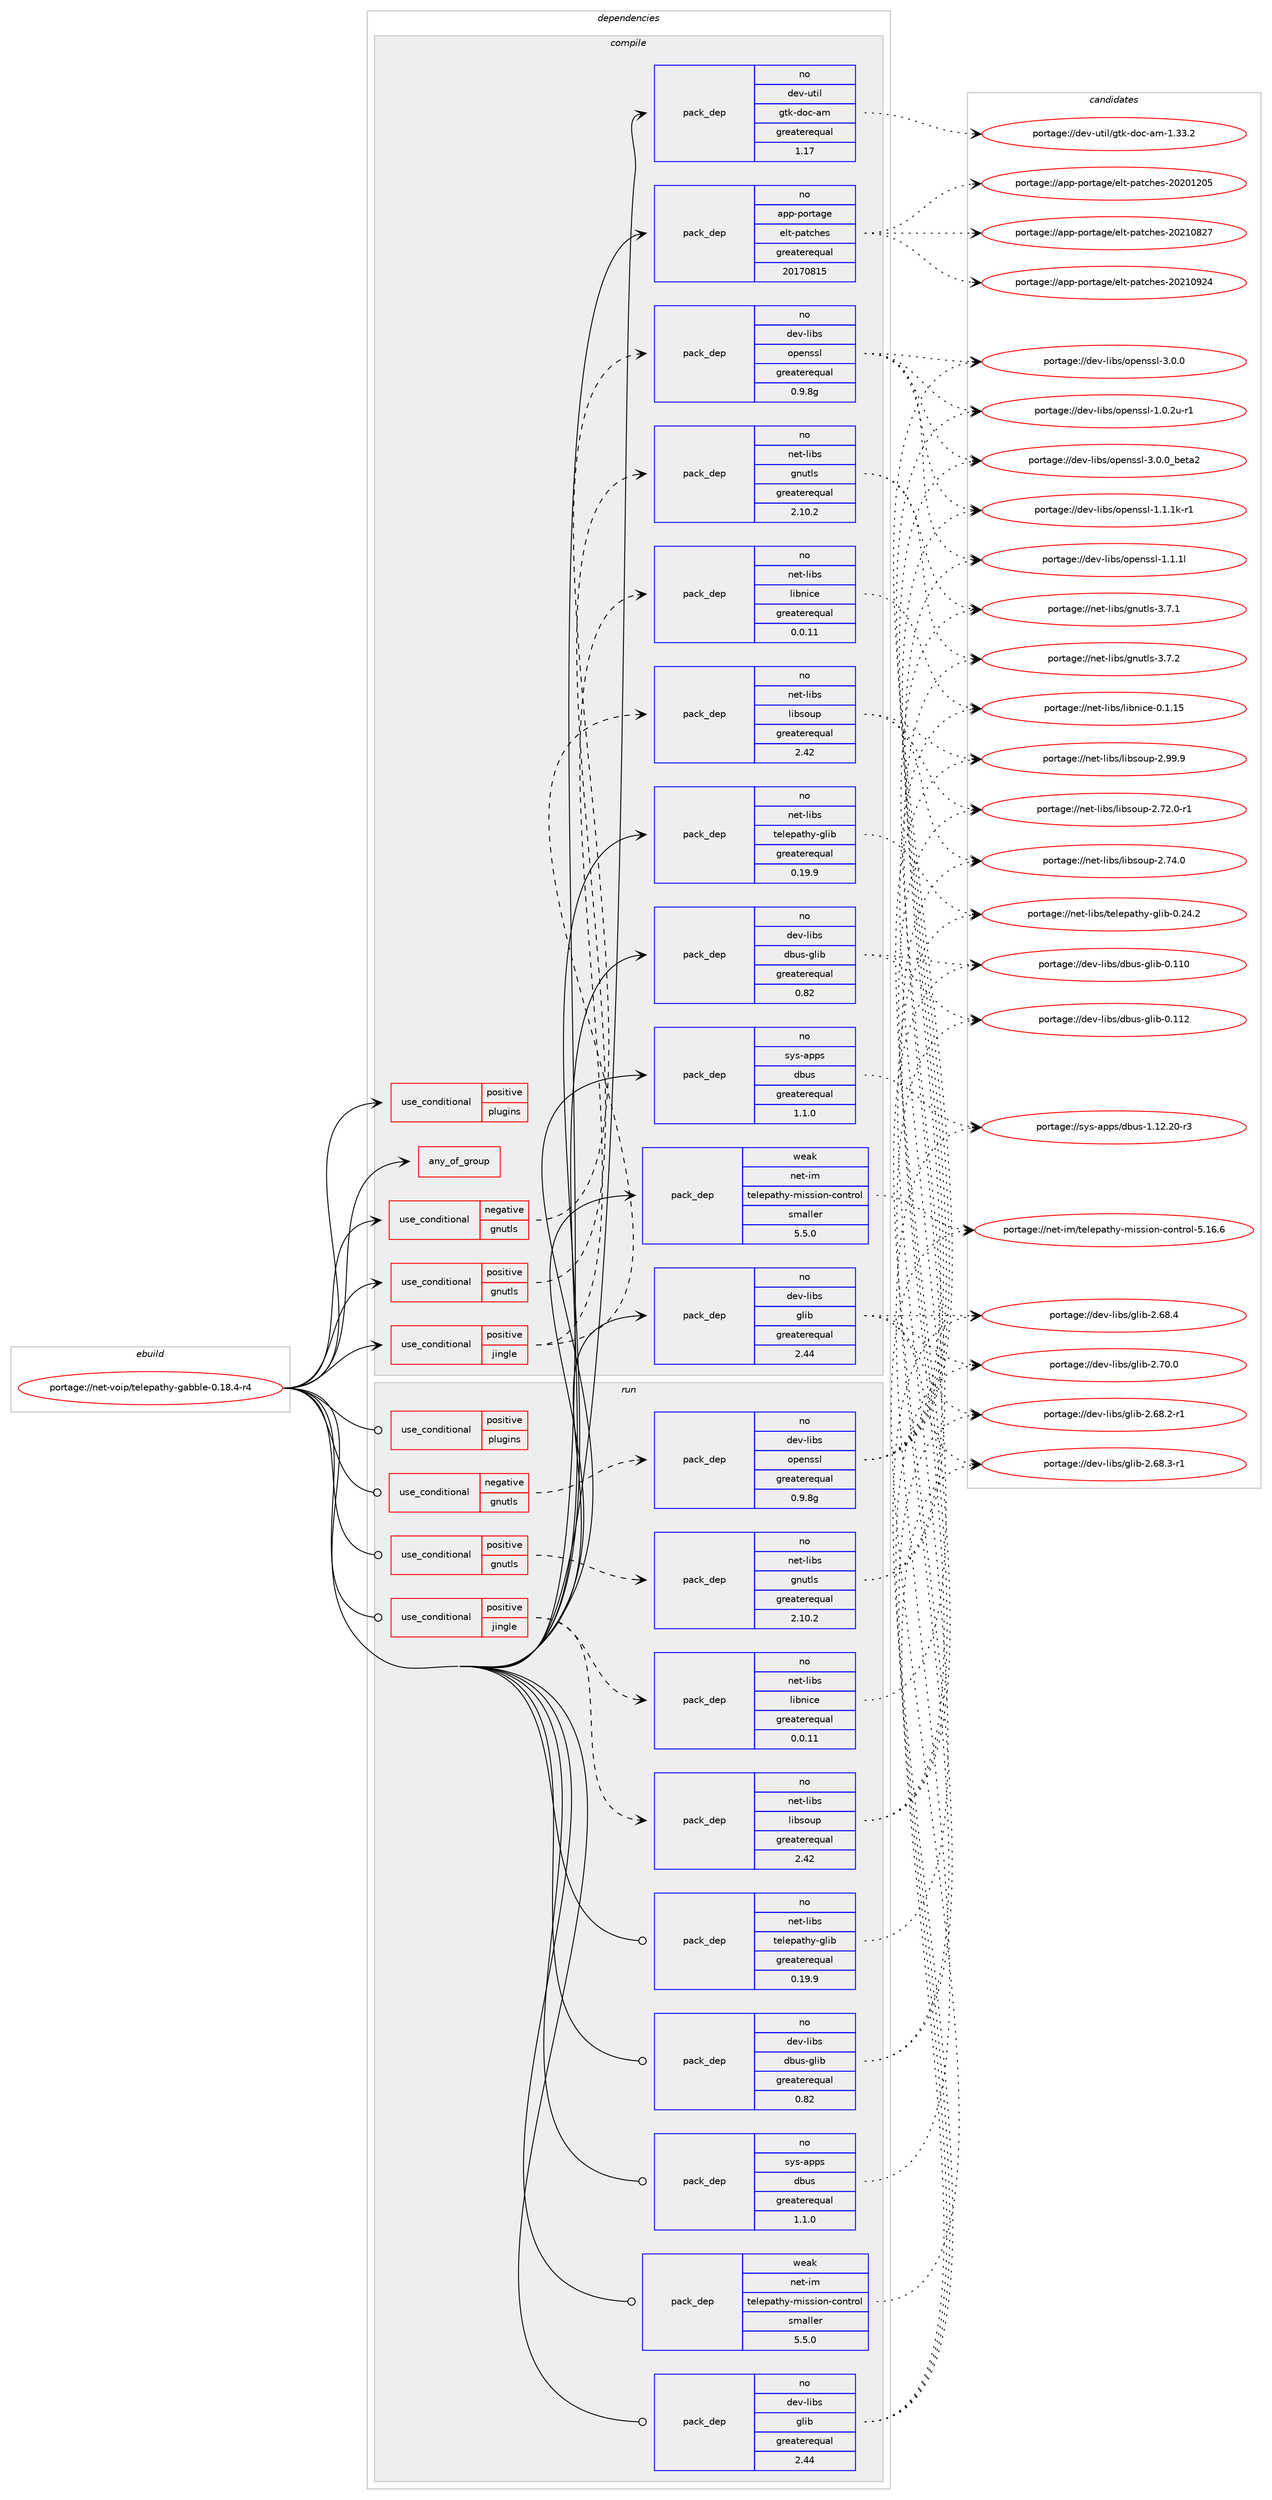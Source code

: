digraph prolog {

# *************
# Graph options
# *************

newrank=true;
concentrate=true;
compound=true;
graph [rankdir=LR,fontname=Helvetica,fontsize=10,ranksep=1.5];#, ranksep=2.5, nodesep=0.2];
edge  [arrowhead=vee];
node  [fontname=Helvetica,fontsize=10];

# **********
# The ebuild
# **********

subgraph cluster_leftcol {
color=gray;
rank=same;
label=<<i>ebuild</i>>;
id [label="portage://net-voip/telepathy-gabble-0.18.4-r4", color=red, width=4, href="../net-voip/telepathy-gabble-0.18.4-r4.svg"];
}

# ****************
# The dependencies
# ****************

subgraph cluster_midcol {
color=gray;
label=<<i>dependencies</i>>;
subgraph cluster_compile {
fillcolor="#eeeeee";
style=filled;
label=<<i>compile</i>>;
subgraph any3 {
dependency233 [label=<<TABLE BORDER="0" CELLBORDER="1" CELLSPACING="0" CELLPADDING="4"><TR><TD CELLPADDING="10">any_of_group</TD></TR></TABLE>>, shape=none, color=red];# *** BEGIN UNKNOWN DEPENDENCY TYPE (TODO) ***
# dependency233 -> package_dependency(portage://net-voip/telepathy-gabble-0.18.4-r4,install,no,dev-lang,python,none,[,,],[slot(3.9)],[])
# *** END UNKNOWN DEPENDENCY TYPE (TODO) ***

# *** BEGIN UNKNOWN DEPENDENCY TYPE (TODO) ***
# dependency233 -> package_dependency(portage://net-voip/telepathy-gabble-0.18.4-r4,install,no,dev-lang,python,none,[,,],[slot(3.8)],[])
# *** END UNKNOWN DEPENDENCY TYPE (TODO) ***

}
id:e -> dependency233:w [weight=20,style="solid",arrowhead="vee"];
subgraph cond123 {
dependency234 [label=<<TABLE BORDER="0" CELLBORDER="1" CELLSPACING="0" CELLPADDING="4"><TR><TD ROWSPAN="3" CELLPADDING="10">use_conditional</TD></TR><TR><TD>negative</TD></TR><TR><TD>gnutls</TD></TR></TABLE>>, shape=none, color=red];
subgraph pack109 {
dependency235 [label=<<TABLE BORDER="0" CELLBORDER="1" CELLSPACING="0" CELLPADDING="4" WIDTH="220"><TR><TD ROWSPAN="6" CELLPADDING="30">pack_dep</TD></TR><TR><TD WIDTH="110">no</TD></TR><TR><TD>dev-libs</TD></TR><TR><TD>openssl</TD></TR><TR><TD>greaterequal</TD></TR><TR><TD>0.9.8g</TD></TR></TABLE>>, shape=none, color=blue];
}
dependency234:e -> dependency235:w [weight=20,style="dashed",arrowhead="vee"];
}
id:e -> dependency234:w [weight=20,style="solid",arrowhead="vee"];
subgraph cond124 {
dependency236 [label=<<TABLE BORDER="0" CELLBORDER="1" CELLSPACING="0" CELLPADDING="4"><TR><TD ROWSPAN="3" CELLPADDING="10">use_conditional</TD></TR><TR><TD>positive</TD></TR><TR><TD>gnutls</TD></TR></TABLE>>, shape=none, color=red];
subgraph pack110 {
dependency237 [label=<<TABLE BORDER="0" CELLBORDER="1" CELLSPACING="0" CELLPADDING="4" WIDTH="220"><TR><TD ROWSPAN="6" CELLPADDING="30">pack_dep</TD></TR><TR><TD WIDTH="110">no</TD></TR><TR><TD>net-libs</TD></TR><TR><TD>gnutls</TD></TR><TR><TD>greaterequal</TD></TR><TR><TD>2.10.2</TD></TR></TABLE>>, shape=none, color=blue];
}
dependency236:e -> dependency237:w [weight=20,style="dashed",arrowhead="vee"];
}
id:e -> dependency236:w [weight=20,style="solid",arrowhead="vee"];
subgraph cond125 {
dependency238 [label=<<TABLE BORDER="0" CELLBORDER="1" CELLSPACING="0" CELLPADDING="4"><TR><TD ROWSPAN="3" CELLPADDING="10">use_conditional</TD></TR><TR><TD>positive</TD></TR><TR><TD>jingle</TD></TR></TABLE>>, shape=none, color=red];
subgraph pack111 {
dependency239 [label=<<TABLE BORDER="0" CELLBORDER="1" CELLSPACING="0" CELLPADDING="4" WIDTH="220"><TR><TD ROWSPAN="6" CELLPADDING="30">pack_dep</TD></TR><TR><TD WIDTH="110">no</TD></TR><TR><TD>net-libs</TD></TR><TR><TD>libsoup</TD></TR><TR><TD>greaterequal</TD></TR><TR><TD>2.42</TD></TR></TABLE>>, shape=none, color=blue];
}
dependency238:e -> dependency239:w [weight=20,style="dashed",arrowhead="vee"];
subgraph pack112 {
dependency240 [label=<<TABLE BORDER="0" CELLBORDER="1" CELLSPACING="0" CELLPADDING="4" WIDTH="220"><TR><TD ROWSPAN="6" CELLPADDING="30">pack_dep</TD></TR><TR><TD WIDTH="110">no</TD></TR><TR><TD>net-libs</TD></TR><TR><TD>libnice</TD></TR><TR><TD>greaterequal</TD></TR><TR><TD>0.0.11</TD></TR></TABLE>>, shape=none, color=blue];
}
dependency238:e -> dependency240:w [weight=20,style="dashed",arrowhead="vee"];
}
id:e -> dependency238:w [weight=20,style="solid",arrowhead="vee"];
subgraph cond126 {
dependency241 [label=<<TABLE BORDER="0" CELLBORDER="1" CELLSPACING="0" CELLPADDING="4"><TR><TD ROWSPAN="3" CELLPADDING="10">use_conditional</TD></TR><TR><TD>positive</TD></TR><TR><TD>plugins</TD></TR></TABLE>>, shape=none, color=red];
# *** BEGIN UNKNOWN DEPENDENCY TYPE (TODO) ***
# dependency241 -> package_dependency(portage://net-voip/telepathy-gabble-0.18.4-r4,install,no,x11-libs,gtksourceview,none,[,,],[slot(3.0)],[use(enable(introspection),none)])
# *** END UNKNOWN DEPENDENCY TYPE (TODO) ***

}
id:e -> dependency241:w [weight=20,style="solid",arrowhead="vee"];
# *** BEGIN UNKNOWN DEPENDENCY TYPE (TODO) ***
# id -> package_dependency(portage://net-voip/telepathy-gabble-0.18.4-r4,install,no,app-arch,xz-utils,none,[,,],[],[])
# *** END UNKNOWN DEPENDENCY TYPE (TODO) ***

subgraph pack113 {
dependency242 [label=<<TABLE BORDER="0" CELLBORDER="1" CELLSPACING="0" CELLPADDING="4" WIDTH="220"><TR><TD ROWSPAN="6" CELLPADDING="30">pack_dep</TD></TR><TR><TD WIDTH="110">no</TD></TR><TR><TD>app-portage</TD></TR><TR><TD>elt-patches</TD></TR><TR><TD>greaterequal</TD></TR><TR><TD>20170815</TD></TR></TABLE>>, shape=none, color=blue];
}
id:e -> dependency242:w [weight=20,style="solid",arrowhead="vee"];
# *** BEGIN UNKNOWN DEPENDENCY TYPE (TODO) ***
# id -> package_dependency(portage://net-voip/telepathy-gabble-0.18.4-r4,install,no,dev-db,sqlite,none,[,,],[slot(3)],[])
# *** END UNKNOWN DEPENDENCY TYPE (TODO) ***

subgraph pack114 {
dependency243 [label=<<TABLE BORDER="0" CELLBORDER="1" CELLSPACING="0" CELLPADDING="4" WIDTH="220"><TR><TD ROWSPAN="6" CELLPADDING="30">pack_dep</TD></TR><TR><TD WIDTH="110">no</TD></TR><TR><TD>dev-libs</TD></TR><TR><TD>dbus-glib</TD></TR><TR><TD>greaterequal</TD></TR><TR><TD>0.82</TD></TR></TABLE>>, shape=none, color=blue];
}
id:e -> dependency243:w [weight=20,style="solid",arrowhead="vee"];
subgraph pack115 {
dependency244 [label=<<TABLE BORDER="0" CELLBORDER="1" CELLSPACING="0" CELLPADDING="4" WIDTH="220"><TR><TD ROWSPAN="6" CELLPADDING="30">pack_dep</TD></TR><TR><TD WIDTH="110">no</TD></TR><TR><TD>dev-libs</TD></TR><TR><TD>glib</TD></TR><TR><TD>greaterequal</TD></TR><TR><TD>2.44</TD></TR></TABLE>>, shape=none, color=blue];
}
id:e -> dependency244:w [weight=20,style="solid",arrowhead="vee"];
# *** BEGIN UNKNOWN DEPENDENCY TYPE (TODO) ***
# id -> package_dependency(portage://net-voip/telepathy-gabble-0.18.4-r4,install,no,dev-libs,libxml2,none,[,,],[],[])
# *** END UNKNOWN DEPENDENCY TYPE (TODO) ***

# *** BEGIN UNKNOWN DEPENDENCY TYPE (TODO) ***
# id -> package_dependency(portage://net-voip/telepathy-gabble-0.18.4-r4,install,no,dev-libs,libxslt,none,[,,],[],[])
# *** END UNKNOWN DEPENDENCY TYPE (TODO) ***

# *** BEGIN UNKNOWN DEPENDENCY TYPE (TODO) ***
# id -> package_dependency(portage://net-voip/telepathy-gabble-0.18.4-r4,install,no,dev-util,desktop-file-utils,none,[,,],[],[])
# *** END UNKNOWN DEPENDENCY TYPE (TODO) ***

# *** BEGIN UNKNOWN DEPENDENCY TYPE (TODO) ***
# id -> package_dependency(portage://net-voip/telepathy-gabble-0.18.4-r4,install,no,dev-util,glib-utils,none,[,,],[],[])
# *** END UNKNOWN DEPENDENCY TYPE (TODO) ***

subgraph pack116 {
dependency245 [label=<<TABLE BORDER="0" CELLBORDER="1" CELLSPACING="0" CELLPADDING="4" WIDTH="220"><TR><TD ROWSPAN="6" CELLPADDING="30">pack_dep</TD></TR><TR><TD WIDTH="110">no</TD></TR><TR><TD>dev-util</TD></TR><TR><TD>gtk-doc-am</TD></TR><TR><TD>greaterequal</TD></TR><TR><TD>1.17</TD></TR></TABLE>>, shape=none, color=blue];
}
id:e -> dependency245:w [weight=20,style="solid",arrowhead="vee"];
subgraph pack117 {
dependency246 [label=<<TABLE BORDER="0" CELLBORDER="1" CELLSPACING="0" CELLPADDING="4" WIDTH="220"><TR><TD ROWSPAN="6" CELLPADDING="30">pack_dep</TD></TR><TR><TD WIDTH="110">no</TD></TR><TR><TD>net-libs</TD></TR><TR><TD>telepathy-glib</TD></TR><TR><TD>greaterequal</TD></TR><TR><TD>0.19.9</TD></TR></TABLE>>, shape=none, color=blue];
}
id:e -> dependency246:w [weight=20,style="solid",arrowhead="vee"];
subgraph pack118 {
dependency247 [label=<<TABLE BORDER="0" CELLBORDER="1" CELLSPACING="0" CELLPADDING="4" WIDTH="220"><TR><TD ROWSPAN="6" CELLPADDING="30">pack_dep</TD></TR><TR><TD WIDTH="110">no</TD></TR><TR><TD>sys-apps</TD></TR><TR><TD>dbus</TD></TR><TR><TD>greaterequal</TD></TR><TR><TD>1.1.0</TD></TR></TABLE>>, shape=none, color=blue];
}
id:e -> dependency247:w [weight=20,style="solid",arrowhead="vee"];
# *** BEGIN UNKNOWN DEPENDENCY TYPE (TODO) ***
# id -> package_dependency(portage://net-voip/telepathy-gabble-0.18.4-r4,install,no,virtual,pkgconfig,none,[,,],[],[])
# *** END UNKNOWN DEPENDENCY TYPE (TODO) ***

# *** BEGIN UNKNOWN DEPENDENCY TYPE (TODO) ***
# id -> package_dependency(portage://net-voip/telepathy-gabble-0.18.4-r4,install,no,x11-misc,shared-mime-info,none,[,,],[],[])
# *** END UNKNOWN DEPENDENCY TYPE (TODO) ***

subgraph pack119 {
dependency248 [label=<<TABLE BORDER="0" CELLBORDER="1" CELLSPACING="0" CELLPADDING="4" WIDTH="220"><TR><TD ROWSPAN="6" CELLPADDING="30">pack_dep</TD></TR><TR><TD WIDTH="110">weak</TD></TR><TR><TD>net-im</TD></TR><TR><TD>telepathy-mission-control</TD></TR><TR><TD>smaller</TD></TR><TR><TD>5.5.0</TD></TR></TABLE>>, shape=none, color=blue];
}
id:e -> dependency248:w [weight=20,style="solid",arrowhead="vee"];
}
subgraph cluster_compileandrun {
fillcolor="#eeeeee";
style=filled;
label=<<i>compile and run</i>>;
}
subgraph cluster_run {
fillcolor="#eeeeee";
style=filled;
label=<<i>run</i>>;
subgraph cond127 {
dependency249 [label=<<TABLE BORDER="0" CELLBORDER="1" CELLSPACING="0" CELLPADDING="4"><TR><TD ROWSPAN="3" CELLPADDING="10">use_conditional</TD></TR><TR><TD>negative</TD></TR><TR><TD>gnutls</TD></TR></TABLE>>, shape=none, color=red];
subgraph pack120 {
dependency250 [label=<<TABLE BORDER="0" CELLBORDER="1" CELLSPACING="0" CELLPADDING="4" WIDTH="220"><TR><TD ROWSPAN="6" CELLPADDING="30">pack_dep</TD></TR><TR><TD WIDTH="110">no</TD></TR><TR><TD>dev-libs</TD></TR><TR><TD>openssl</TD></TR><TR><TD>greaterequal</TD></TR><TR><TD>0.9.8g</TD></TR></TABLE>>, shape=none, color=blue];
}
dependency249:e -> dependency250:w [weight=20,style="dashed",arrowhead="vee"];
}
id:e -> dependency249:w [weight=20,style="solid",arrowhead="odot"];
subgraph cond128 {
dependency251 [label=<<TABLE BORDER="0" CELLBORDER="1" CELLSPACING="0" CELLPADDING="4"><TR><TD ROWSPAN="3" CELLPADDING="10">use_conditional</TD></TR><TR><TD>positive</TD></TR><TR><TD>gnutls</TD></TR></TABLE>>, shape=none, color=red];
subgraph pack121 {
dependency252 [label=<<TABLE BORDER="0" CELLBORDER="1" CELLSPACING="0" CELLPADDING="4" WIDTH="220"><TR><TD ROWSPAN="6" CELLPADDING="30">pack_dep</TD></TR><TR><TD WIDTH="110">no</TD></TR><TR><TD>net-libs</TD></TR><TR><TD>gnutls</TD></TR><TR><TD>greaterequal</TD></TR><TR><TD>2.10.2</TD></TR></TABLE>>, shape=none, color=blue];
}
dependency251:e -> dependency252:w [weight=20,style="dashed",arrowhead="vee"];
}
id:e -> dependency251:w [weight=20,style="solid",arrowhead="odot"];
subgraph cond129 {
dependency253 [label=<<TABLE BORDER="0" CELLBORDER="1" CELLSPACING="0" CELLPADDING="4"><TR><TD ROWSPAN="3" CELLPADDING="10">use_conditional</TD></TR><TR><TD>positive</TD></TR><TR><TD>jingle</TD></TR></TABLE>>, shape=none, color=red];
subgraph pack122 {
dependency254 [label=<<TABLE BORDER="0" CELLBORDER="1" CELLSPACING="0" CELLPADDING="4" WIDTH="220"><TR><TD ROWSPAN="6" CELLPADDING="30">pack_dep</TD></TR><TR><TD WIDTH="110">no</TD></TR><TR><TD>net-libs</TD></TR><TR><TD>libsoup</TD></TR><TR><TD>greaterequal</TD></TR><TR><TD>2.42</TD></TR></TABLE>>, shape=none, color=blue];
}
dependency253:e -> dependency254:w [weight=20,style="dashed",arrowhead="vee"];
subgraph pack123 {
dependency255 [label=<<TABLE BORDER="0" CELLBORDER="1" CELLSPACING="0" CELLPADDING="4" WIDTH="220"><TR><TD ROWSPAN="6" CELLPADDING="30">pack_dep</TD></TR><TR><TD WIDTH="110">no</TD></TR><TR><TD>net-libs</TD></TR><TR><TD>libnice</TD></TR><TR><TD>greaterequal</TD></TR><TR><TD>0.0.11</TD></TR></TABLE>>, shape=none, color=blue];
}
dependency253:e -> dependency255:w [weight=20,style="dashed",arrowhead="vee"];
}
id:e -> dependency253:w [weight=20,style="solid",arrowhead="odot"];
subgraph cond130 {
dependency256 [label=<<TABLE BORDER="0" CELLBORDER="1" CELLSPACING="0" CELLPADDING="4"><TR><TD ROWSPAN="3" CELLPADDING="10">use_conditional</TD></TR><TR><TD>positive</TD></TR><TR><TD>plugins</TD></TR></TABLE>>, shape=none, color=red];
# *** BEGIN UNKNOWN DEPENDENCY TYPE (TODO) ***
# dependency256 -> package_dependency(portage://net-voip/telepathy-gabble-0.18.4-r4,run,no,x11-libs,gtksourceview,none,[,,],[slot(3.0)],[use(enable(introspection),none)])
# *** END UNKNOWN DEPENDENCY TYPE (TODO) ***

}
id:e -> dependency256:w [weight=20,style="solid",arrowhead="odot"];
# *** BEGIN UNKNOWN DEPENDENCY TYPE (TODO) ***
# id -> package_dependency(portage://net-voip/telepathy-gabble-0.18.4-r4,run,no,dev-db,sqlite,none,[,,],[slot(3)],[])
# *** END UNKNOWN DEPENDENCY TYPE (TODO) ***

subgraph pack124 {
dependency257 [label=<<TABLE BORDER="0" CELLBORDER="1" CELLSPACING="0" CELLPADDING="4" WIDTH="220"><TR><TD ROWSPAN="6" CELLPADDING="30">pack_dep</TD></TR><TR><TD WIDTH="110">no</TD></TR><TR><TD>dev-libs</TD></TR><TR><TD>dbus-glib</TD></TR><TR><TD>greaterequal</TD></TR><TR><TD>0.82</TD></TR></TABLE>>, shape=none, color=blue];
}
id:e -> dependency257:w [weight=20,style="solid",arrowhead="odot"];
subgraph pack125 {
dependency258 [label=<<TABLE BORDER="0" CELLBORDER="1" CELLSPACING="0" CELLPADDING="4" WIDTH="220"><TR><TD ROWSPAN="6" CELLPADDING="30">pack_dep</TD></TR><TR><TD WIDTH="110">no</TD></TR><TR><TD>dev-libs</TD></TR><TR><TD>glib</TD></TR><TR><TD>greaterequal</TD></TR><TR><TD>2.44</TD></TR></TABLE>>, shape=none, color=blue];
}
id:e -> dependency258:w [weight=20,style="solid",arrowhead="odot"];
# *** BEGIN UNKNOWN DEPENDENCY TYPE (TODO) ***
# id -> package_dependency(portage://net-voip/telepathy-gabble-0.18.4-r4,run,no,dev-libs,libxml2,none,[,,],[],[])
# *** END UNKNOWN DEPENDENCY TYPE (TODO) ***

subgraph pack126 {
dependency259 [label=<<TABLE BORDER="0" CELLBORDER="1" CELLSPACING="0" CELLPADDING="4" WIDTH="220"><TR><TD ROWSPAN="6" CELLPADDING="30">pack_dep</TD></TR><TR><TD WIDTH="110">no</TD></TR><TR><TD>net-libs</TD></TR><TR><TD>telepathy-glib</TD></TR><TR><TD>greaterequal</TD></TR><TR><TD>0.19.9</TD></TR></TABLE>>, shape=none, color=blue];
}
id:e -> dependency259:w [weight=20,style="solid",arrowhead="odot"];
subgraph pack127 {
dependency260 [label=<<TABLE BORDER="0" CELLBORDER="1" CELLSPACING="0" CELLPADDING="4" WIDTH="220"><TR><TD ROWSPAN="6" CELLPADDING="30">pack_dep</TD></TR><TR><TD WIDTH="110">no</TD></TR><TR><TD>sys-apps</TD></TR><TR><TD>dbus</TD></TR><TR><TD>greaterequal</TD></TR><TR><TD>1.1.0</TD></TR></TABLE>>, shape=none, color=blue];
}
id:e -> dependency260:w [weight=20,style="solid",arrowhead="odot"];
subgraph pack128 {
dependency261 [label=<<TABLE BORDER="0" CELLBORDER="1" CELLSPACING="0" CELLPADDING="4" WIDTH="220"><TR><TD ROWSPAN="6" CELLPADDING="30">pack_dep</TD></TR><TR><TD WIDTH="110">weak</TD></TR><TR><TD>net-im</TD></TR><TR><TD>telepathy-mission-control</TD></TR><TR><TD>smaller</TD></TR><TR><TD>5.5.0</TD></TR></TABLE>>, shape=none, color=blue];
}
id:e -> dependency261:w [weight=20,style="solid",arrowhead="odot"];
}
}

# **************
# The candidates
# **************

subgraph cluster_choices {
rank=same;
color=gray;
label=<<i>candidates</i>>;

subgraph choice109 {
color=black;
nodesep=1;
choice1001011184510810598115471111121011101151151084549464846501174511449 [label="portage://dev-libs/openssl-1.0.2u-r1", color=red, width=4,href="../dev-libs/openssl-1.0.2u-r1.svg"];
choice1001011184510810598115471111121011101151151084549464946491074511449 [label="portage://dev-libs/openssl-1.1.1k-r1", color=red, width=4,href="../dev-libs/openssl-1.1.1k-r1.svg"];
choice100101118451081059811547111112101110115115108454946494649108 [label="portage://dev-libs/openssl-1.1.1l", color=red, width=4,href="../dev-libs/openssl-1.1.1l.svg"];
choice100101118451081059811547111112101110115115108455146484648 [label="portage://dev-libs/openssl-3.0.0", color=red, width=4,href="../dev-libs/openssl-3.0.0.svg"];
choice10010111845108105981154711111210111011511510845514648464895981011169750 [label="portage://dev-libs/openssl-3.0.0_beta2", color=red, width=4,href="../dev-libs/openssl-3.0.0_beta2.svg"];
dependency235:e -> choice1001011184510810598115471111121011101151151084549464846501174511449:w [style=dotted,weight="100"];
dependency235:e -> choice1001011184510810598115471111121011101151151084549464946491074511449:w [style=dotted,weight="100"];
dependency235:e -> choice100101118451081059811547111112101110115115108454946494649108:w [style=dotted,weight="100"];
dependency235:e -> choice100101118451081059811547111112101110115115108455146484648:w [style=dotted,weight="100"];
dependency235:e -> choice10010111845108105981154711111210111011511510845514648464895981011169750:w [style=dotted,weight="100"];
}
subgraph choice110 {
color=black;
nodesep=1;
choice110101116451081059811547103110117116108115455146554649 [label="portage://net-libs/gnutls-3.7.1", color=red, width=4,href="../net-libs/gnutls-3.7.1.svg"];
choice110101116451081059811547103110117116108115455146554650 [label="portage://net-libs/gnutls-3.7.2", color=red, width=4,href="../net-libs/gnutls-3.7.2.svg"];
dependency237:e -> choice110101116451081059811547103110117116108115455146554649:w [style=dotted,weight="100"];
dependency237:e -> choice110101116451081059811547103110117116108115455146554650:w [style=dotted,weight="100"];
}
subgraph choice111 {
color=black;
nodesep=1;
choice11010111645108105981154710810598115111117112455046555046484511449 [label="portage://net-libs/libsoup-2.72.0-r1", color=red, width=4,href="../net-libs/libsoup-2.72.0-r1.svg"];
choice1101011164510810598115471081059811511111711245504655524648 [label="portage://net-libs/libsoup-2.74.0", color=red, width=4,href="../net-libs/libsoup-2.74.0.svg"];
choice1101011164510810598115471081059811511111711245504657574657 [label="portage://net-libs/libsoup-2.99.9", color=red, width=4,href="../net-libs/libsoup-2.99.9.svg"];
dependency239:e -> choice11010111645108105981154710810598115111117112455046555046484511449:w [style=dotted,weight="100"];
dependency239:e -> choice1101011164510810598115471081059811511111711245504655524648:w [style=dotted,weight="100"];
dependency239:e -> choice1101011164510810598115471081059811511111711245504657574657:w [style=dotted,weight="100"];
}
subgraph choice112 {
color=black;
nodesep=1;
choice110101116451081059811547108105981101059910145484649464953 [label="portage://net-libs/libnice-0.1.15", color=red, width=4,href="../net-libs/libnice-0.1.15.svg"];
dependency240:e -> choice110101116451081059811547108105981101059910145484649464953:w [style=dotted,weight="100"];
}
subgraph choice113 {
color=black;
nodesep=1;
choice97112112451121111141169710310147101108116451129711699104101115455048504849504853 [label="portage://app-portage/elt-patches-20201205", color=red, width=4,href="../app-portage/elt-patches-20201205.svg"];
choice97112112451121111141169710310147101108116451129711699104101115455048504948565055 [label="portage://app-portage/elt-patches-20210827", color=red, width=4,href="../app-portage/elt-patches-20210827.svg"];
choice97112112451121111141169710310147101108116451129711699104101115455048504948575052 [label="portage://app-portage/elt-patches-20210924", color=red, width=4,href="../app-portage/elt-patches-20210924.svg"];
dependency242:e -> choice97112112451121111141169710310147101108116451129711699104101115455048504849504853:w [style=dotted,weight="100"];
dependency242:e -> choice97112112451121111141169710310147101108116451129711699104101115455048504948565055:w [style=dotted,weight="100"];
dependency242:e -> choice97112112451121111141169710310147101108116451129711699104101115455048504948575052:w [style=dotted,weight="100"];
}
subgraph choice114 {
color=black;
nodesep=1;
choice100101118451081059811547100981171154510310810598454846494948 [label="portage://dev-libs/dbus-glib-0.110", color=red, width=4,href="../dev-libs/dbus-glib-0.110.svg"];
choice100101118451081059811547100981171154510310810598454846494950 [label="portage://dev-libs/dbus-glib-0.112", color=red, width=4,href="../dev-libs/dbus-glib-0.112.svg"];
dependency243:e -> choice100101118451081059811547100981171154510310810598454846494948:w [style=dotted,weight="100"];
dependency243:e -> choice100101118451081059811547100981171154510310810598454846494950:w [style=dotted,weight="100"];
}
subgraph choice115 {
color=black;
nodesep=1;
choice10010111845108105981154710310810598455046545646504511449 [label="portage://dev-libs/glib-2.68.2-r1", color=red, width=4,href="../dev-libs/glib-2.68.2-r1.svg"];
choice10010111845108105981154710310810598455046545646514511449 [label="portage://dev-libs/glib-2.68.3-r1", color=red, width=4,href="../dev-libs/glib-2.68.3-r1.svg"];
choice1001011184510810598115471031081059845504654564652 [label="portage://dev-libs/glib-2.68.4", color=red, width=4,href="../dev-libs/glib-2.68.4.svg"];
choice1001011184510810598115471031081059845504655484648 [label="portage://dev-libs/glib-2.70.0", color=red, width=4,href="../dev-libs/glib-2.70.0.svg"];
dependency244:e -> choice10010111845108105981154710310810598455046545646504511449:w [style=dotted,weight="100"];
dependency244:e -> choice10010111845108105981154710310810598455046545646514511449:w [style=dotted,weight="100"];
dependency244:e -> choice1001011184510810598115471031081059845504654564652:w [style=dotted,weight="100"];
dependency244:e -> choice1001011184510810598115471031081059845504655484648:w [style=dotted,weight="100"];
}
subgraph choice116 {
color=black;
nodesep=1;
choice10010111845117116105108471031161074510011199459710945494651514650 [label="portage://dev-util/gtk-doc-am-1.33.2", color=red, width=4,href="../dev-util/gtk-doc-am-1.33.2.svg"];
dependency245:e -> choice10010111845117116105108471031161074510011199459710945494651514650:w [style=dotted,weight="100"];
}
subgraph choice117 {
color=black;
nodesep=1;
choice11010111645108105981154711610110810111297116104121451031081059845484650524650 [label="portage://net-libs/telepathy-glib-0.24.2", color=red, width=4,href="../net-libs/telepathy-glib-0.24.2.svg"];
dependency246:e -> choice11010111645108105981154711610110810111297116104121451031081059845484650524650:w [style=dotted,weight="100"];
}
subgraph choice118 {
color=black;
nodesep=1;
choice1151211154597112112115471009811711545494649504650484511451 [label="portage://sys-apps/dbus-1.12.20-r3", color=red, width=4,href="../sys-apps/dbus-1.12.20-r3.svg"];
dependency247:e -> choice1151211154597112112115471009811711545494649504650484511451:w [style=dotted,weight="100"];
}
subgraph choice119 {
color=black;
nodesep=1;
choice11010111645105109471161011081011129711610412145109105115115105111110459911111011611411110845534649544654 [label="portage://net-im/telepathy-mission-control-5.16.6", color=red, width=4,href="../net-im/telepathy-mission-control-5.16.6.svg"];
dependency248:e -> choice11010111645105109471161011081011129711610412145109105115115105111110459911111011611411110845534649544654:w [style=dotted,weight="100"];
}
subgraph choice120 {
color=black;
nodesep=1;
choice1001011184510810598115471111121011101151151084549464846501174511449 [label="portage://dev-libs/openssl-1.0.2u-r1", color=red, width=4,href="../dev-libs/openssl-1.0.2u-r1.svg"];
choice1001011184510810598115471111121011101151151084549464946491074511449 [label="portage://dev-libs/openssl-1.1.1k-r1", color=red, width=4,href="../dev-libs/openssl-1.1.1k-r1.svg"];
choice100101118451081059811547111112101110115115108454946494649108 [label="portage://dev-libs/openssl-1.1.1l", color=red, width=4,href="../dev-libs/openssl-1.1.1l.svg"];
choice100101118451081059811547111112101110115115108455146484648 [label="portage://dev-libs/openssl-3.0.0", color=red, width=4,href="../dev-libs/openssl-3.0.0.svg"];
choice10010111845108105981154711111210111011511510845514648464895981011169750 [label="portage://dev-libs/openssl-3.0.0_beta2", color=red, width=4,href="../dev-libs/openssl-3.0.0_beta2.svg"];
dependency250:e -> choice1001011184510810598115471111121011101151151084549464846501174511449:w [style=dotted,weight="100"];
dependency250:e -> choice1001011184510810598115471111121011101151151084549464946491074511449:w [style=dotted,weight="100"];
dependency250:e -> choice100101118451081059811547111112101110115115108454946494649108:w [style=dotted,weight="100"];
dependency250:e -> choice100101118451081059811547111112101110115115108455146484648:w [style=dotted,weight="100"];
dependency250:e -> choice10010111845108105981154711111210111011511510845514648464895981011169750:w [style=dotted,weight="100"];
}
subgraph choice121 {
color=black;
nodesep=1;
choice110101116451081059811547103110117116108115455146554649 [label="portage://net-libs/gnutls-3.7.1", color=red, width=4,href="../net-libs/gnutls-3.7.1.svg"];
choice110101116451081059811547103110117116108115455146554650 [label="portage://net-libs/gnutls-3.7.2", color=red, width=4,href="../net-libs/gnutls-3.7.2.svg"];
dependency252:e -> choice110101116451081059811547103110117116108115455146554649:w [style=dotted,weight="100"];
dependency252:e -> choice110101116451081059811547103110117116108115455146554650:w [style=dotted,weight="100"];
}
subgraph choice122 {
color=black;
nodesep=1;
choice11010111645108105981154710810598115111117112455046555046484511449 [label="portage://net-libs/libsoup-2.72.0-r1", color=red, width=4,href="../net-libs/libsoup-2.72.0-r1.svg"];
choice1101011164510810598115471081059811511111711245504655524648 [label="portage://net-libs/libsoup-2.74.0", color=red, width=4,href="../net-libs/libsoup-2.74.0.svg"];
choice1101011164510810598115471081059811511111711245504657574657 [label="portage://net-libs/libsoup-2.99.9", color=red, width=4,href="../net-libs/libsoup-2.99.9.svg"];
dependency254:e -> choice11010111645108105981154710810598115111117112455046555046484511449:w [style=dotted,weight="100"];
dependency254:e -> choice1101011164510810598115471081059811511111711245504655524648:w [style=dotted,weight="100"];
dependency254:e -> choice1101011164510810598115471081059811511111711245504657574657:w [style=dotted,weight="100"];
}
subgraph choice123 {
color=black;
nodesep=1;
choice110101116451081059811547108105981101059910145484649464953 [label="portage://net-libs/libnice-0.1.15", color=red, width=4,href="../net-libs/libnice-0.1.15.svg"];
dependency255:e -> choice110101116451081059811547108105981101059910145484649464953:w [style=dotted,weight="100"];
}
subgraph choice124 {
color=black;
nodesep=1;
choice100101118451081059811547100981171154510310810598454846494948 [label="portage://dev-libs/dbus-glib-0.110", color=red, width=4,href="../dev-libs/dbus-glib-0.110.svg"];
choice100101118451081059811547100981171154510310810598454846494950 [label="portage://dev-libs/dbus-glib-0.112", color=red, width=4,href="../dev-libs/dbus-glib-0.112.svg"];
dependency257:e -> choice100101118451081059811547100981171154510310810598454846494948:w [style=dotted,weight="100"];
dependency257:e -> choice100101118451081059811547100981171154510310810598454846494950:w [style=dotted,weight="100"];
}
subgraph choice125 {
color=black;
nodesep=1;
choice10010111845108105981154710310810598455046545646504511449 [label="portage://dev-libs/glib-2.68.2-r1", color=red, width=4,href="../dev-libs/glib-2.68.2-r1.svg"];
choice10010111845108105981154710310810598455046545646514511449 [label="portage://dev-libs/glib-2.68.3-r1", color=red, width=4,href="../dev-libs/glib-2.68.3-r1.svg"];
choice1001011184510810598115471031081059845504654564652 [label="portage://dev-libs/glib-2.68.4", color=red, width=4,href="../dev-libs/glib-2.68.4.svg"];
choice1001011184510810598115471031081059845504655484648 [label="portage://dev-libs/glib-2.70.0", color=red, width=4,href="../dev-libs/glib-2.70.0.svg"];
dependency258:e -> choice10010111845108105981154710310810598455046545646504511449:w [style=dotted,weight="100"];
dependency258:e -> choice10010111845108105981154710310810598455046545646514511449:w [style=dotted,weight="100"];
dependency258:e -> choice1001011184510810598115471031081059845504654564652:w [style=dotted,weight="100"];
dependency258:e -> choice1001011184510810598115471031081059845504655484648:w [style=dotted,weight="100"];
}
subgraph choice126 {
color=black;
nodesep=1;
choice11010111645108105981154711610110810111297116104121451031081059845484650524650 [label="portage://net-libs/telepathy-glib-0.24.2", color=red, width=4,href="../net-libs/telepathy-glib-0.24.2.svg"];
dependency259:e -> choice11010111645108105981154711610110810111297116104121451031081059845484650524650:w [style=dotted,weight="100"];
}
subgraph choice127 {
color=black;
nodesep=1;
choice1151211154597112112115471009811711545494649504650484511451 [label="portage://sys-apps/dbus-1.12.20-r3", color=red, width=4,href="../sys-apps/dbus-1.12.20-r3.svg"];
dependency260:e -> choice1151211154597112112115471009811711545494649504650484511451:w [style=dotted,weight="100"];
}
subgraph choice128 {
color=black;
nodesep=1;
choice11010111645105109471161011081011129711610412145109105115115105111110459911111011611411110845534649544654 [label="portage://net-im/telepathy-mission-control-5.16.6", color=red, width=4,href="../net-im/telepathy-mission-control-5.16.6.svg"];
dependency261:e -> choice11010111645105109471161011081011129711610412145109105115115105111110459911111011611411110845534649544654:w [style=dotted,weight="100"];
}
}

}
